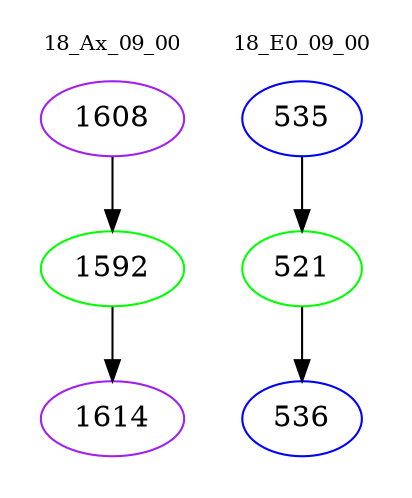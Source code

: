 digraph{
subgraph cluster_0 {
color = white
label = "18_Ax_09_00";
fontsize=10;
T0_1608 [label="1608", color="purple"]
T0_1608 -> T0_1592 [color="black"]
T0_1592 [label="1592", color="green"]
T0_1592 -> T0_1614 [color="black"]
T0_1614 [label="1614", color="purple"]
}
subgraph cluster_1 {
color = white
label = "18_E0_09_00";
fontsize=10;
T1_535 [label="535", color="blue"]
T1_535 -> T1_521 [color="black"]
T1_521 [label="521", color="green"]
T1_521 -> T1_536 [color="black"]
T1_536 [label="536", color="blue"]
}
}
